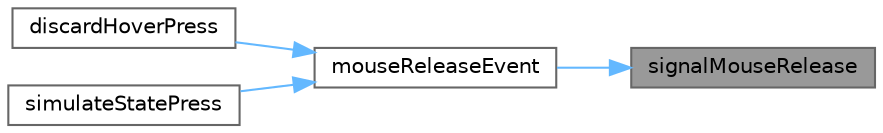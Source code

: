 digraph "signalMouseRelease"
{
 // LATEX_PDF_SIZE
  bgcolor="transparent";
  edge [fontname=Helvetica,fontsize=10,labelfontname=Helvetica,labelfontsize=10];
  node [fontname=Helvetica,fontsize=10,shape=box,height=0.2,width=0.4];
  rankdir="RL";
  Node1 [id="Node000001",label="signalMouseRelease",height=0.2,width=0.4,color="gray40", fillcolor="grey60", style="filled", fontcolor="black",tooltip="鼠标松开"];
  Node1 -> Node2 [id="edge1_Node000001_Node000002",dir="back",color="steelblue1",style="solid",tooltip=" "];
  Node2 [id="Node000002",label="mouseReleaseEvent",height=0.2,width=0.4,color="grey40", fillcolor="white", style="filled",URL="$class_interactive_button_base.html#a2de3e1806dc8e5d659fc1f35545a5b87",tooltip="鼠标松开事件"];
  Node2 -> Node3 [id="edge2_Node000002_Node000003",dir="back",color="steelblue1",style="solid",tooltip=" "];
  Node3 [id="Node000003",label="discardHoverPress",height=0.2,width=0.4,color="grey40", fillcolor="white", style="filled",URL="$class_interactive_button_base.html#a2305ba027b63917e3e42f881fb41a7a5",tooltip="取消悬浮和按下状态"];
  Node2 -> Node4 [id="edge3_Node000002_Node000004",dir="back",color="steelblue1",style="solid",tooltip=" "];
  Node4 [id="Node000004",label="simulateStatePress",height=0.2,width=0.4,color="grey40", fillcolor="white", style="filled",URL="$class_interactive_button_base.html#a36feb440c8c3ad3d14be7e3bc6783216",tooltip="模拟按下状态"];
}
